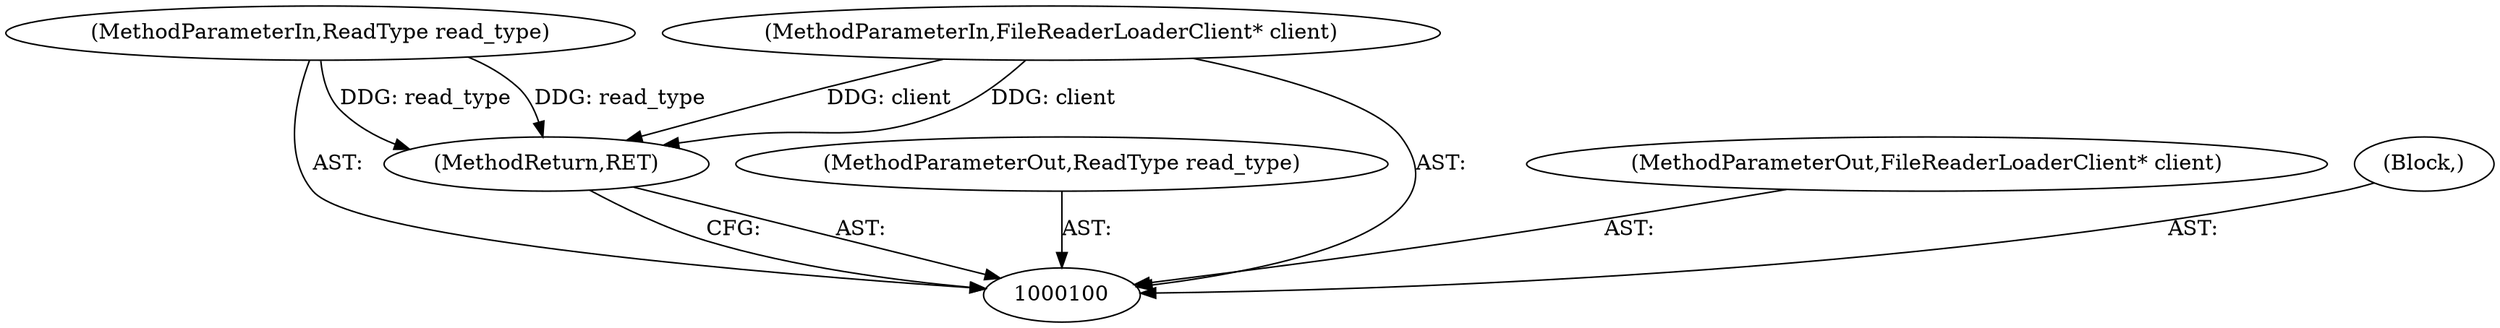 digraph "1_Chrome_a261ea1c56ef16fc0fc4af1e440feb302d577716" {
"1000104" [label="(MethodReturn,RET)"];
"1000101" [label="(MethodParameterIn,ReadType read_type)"];
"1000110" [label="(MethodParameterOut,ReadType read_type)"];
"1000102" [label="(MethodParameterIn,FileReaderLoaderClient* client)"];
"1000111" [label="(MethodParameterOut,FileReaderLoaderClient* client)"];
"1000103" [label="(Block,)"];
"1000104" -> "1000100"  [label="AST: "];
"1000104" -> "1000100"  [label="CFG: "];
"1000102" -> "1000104"  [label="DDG: client"];
"1000101" -> "1000104"  [label="DDG: read_type"];
"1000101" -> "1000100"  [label="AST: "];
"1000101" -> "1000104"  [label="DDG: read_type"];
"1000110" -> "1000100"  [label="AST: "];
"1000102" -> "1000100"  [label="AST: "];
"1000102" -> "1000104"  [label="DDG: client"];
"1000111" -> "1000100"  [label="AST: "];
"1000103" -> "1000100"  [label="AST: "];
}
